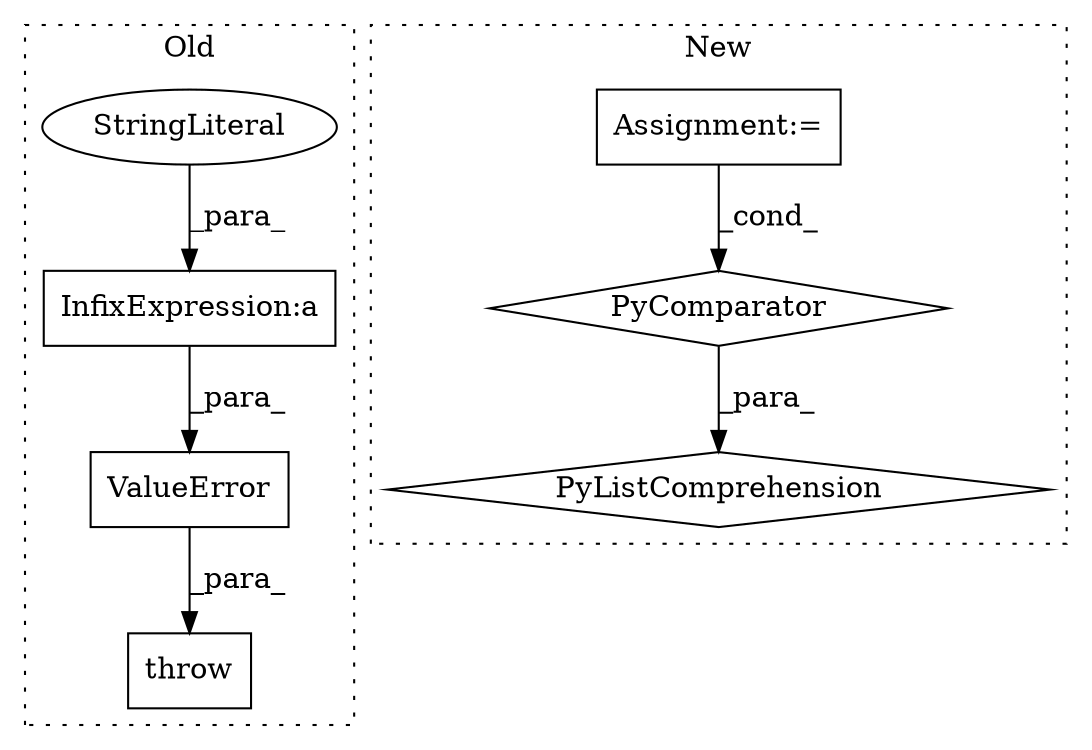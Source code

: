 digraph G {
subgraph cluster0 {
1 [label="ValueError" a="32" s="5136,5204" l="11,1" shape="box"];
4 [label="throw" a="53" s="5130" l="6" shape="box"];
6 [label="InfixExpression:a" a="27" s="5185" l="3" shape="box"];
7 [label="StringLiteral" a="45" s="5147" l="38" shape="ellipse"];
label = "Old";
style="dotted";
}
subgraph cluster1 {
2 [label="PyListComprehension" a="109" s="4437" l="107" shape="diamond"];
3 [label="PyComparator" a="113" s="4514" l="22" shape="diamond"];
5 [label="Assignment:=" a="7" s="4514" l="22" shape="box"];
label = "New";
style="dotted";
}
1 -> 4 [label="_para_"];
3 -> 2 [label="_para_"];
5 -> 3 [label="_cond_"];
6 -> 1 [label="_para_"];
7 -> 6 [label="_para_"];
}